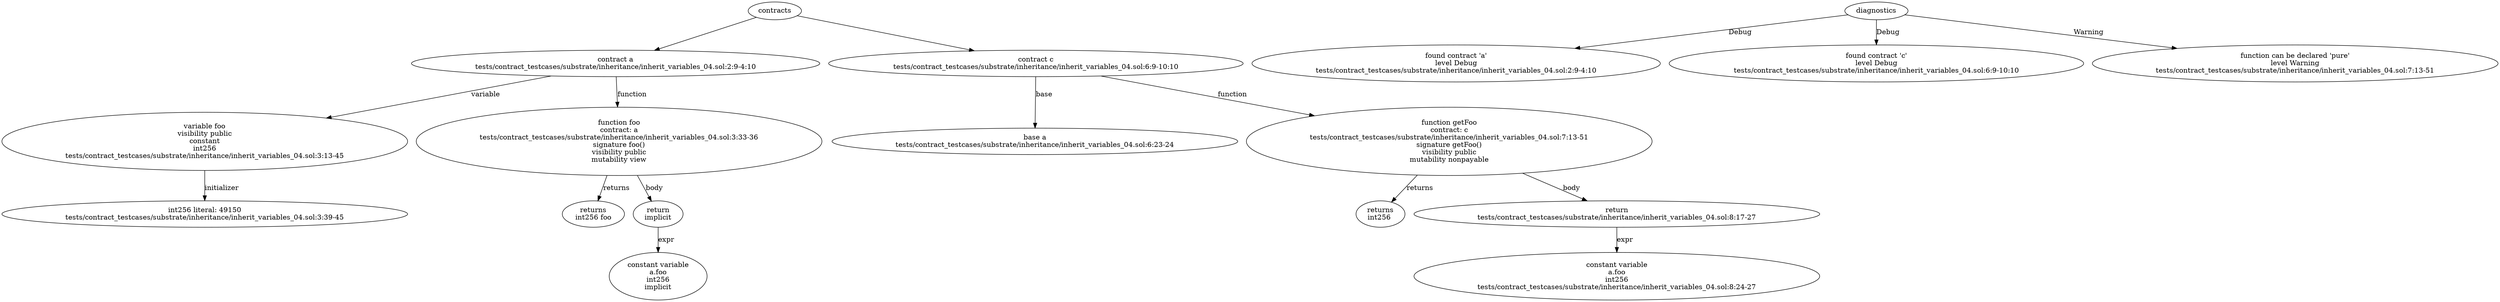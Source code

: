 strict digraph "tests/contract_testcases/substrate/inheritance/inherit_variables_04.sol" {
	contract [label="contract a\ntests/contract_testcases/substrate/inheritance/inherit_variables_04.sol:2:9-4:10"]
	var [label="variable foo\nvisibility public\nconstant\nint256\ntests/contract_testcases/substrate/inheritance/inherit_variables_04.sol:3:13-45"]
	number_literal [label="int256 literal: 49150\ntests/contract_testcases/substrate/inheritance/inherit_variables_04.sol:3:39-45"]
	foo [label="function foo\ncontract: a\ntests/contract_testcases/substrate/inheritance/inherit_variables_04.sol:3:33-36\nsignature foo()\nvisibility public\nmutability view"]
	returns [label="returns\nint256 foo"]
	return [label="return\nimplicit"]
	constant [label="constant variable\na.foo\nint256\nimplicit"]
	contract_8 [label="contract c\ntests/contract_testcases/substrate/inheritance/inherit_variables_04.sol:6:9-10:10"]
	base [label="base a\ntests/contract_testcases/substrate/inheritance/inherit_variables_04.sol:6:23-24"]
	getFoo [label="function getFoo\ncontract: c\ntests/contract_testcases/substrate/inheritance/inherit_variables_04.sol:7:13-51\nsignature getFoo()\nvisibility public\nmutability nonpayable"]
	returns_11 [label="returns\nint256 "]
	return_12 [label="return\ntests/contract_testcases/substrate/inheritance/inherit_variables_04.sol:8:17-27"]
	constant_13 [label="constant variable\na.foo\nint256\ntests/contract_testcases/substrate/inheritance/inherit_variables_04.sol:8:24-27"]
	diagnostic [label="found contract 'a'\nlevel Debug\ntests/contract_testcases/substrate/inheritance/inherit_variables_04.sol:2:9-4:10"]
	diagnostic_16 [label="found contract 'c'\nlevel Debug\ntests/contract_testcases/substrate/inheritance/inherit_variables_04.sol:6:9-10:10"]
	diagnostic_17 [label="function can be declared 'pure'\nlevel Warning\ntests/contract_testcases/substrate/inheritance/inherit_variables_04.sol:7:13-51"]
	contracts -> contract
	contract -> var [label="variable"]
	var -> number_literal [label="initializer"]
	contract -> foo [label="function"]
	foo -> returns [label="returns"]
	foo -> return [label="body"]
	return -> constant [label="expr"]
	contracts -> contract_8
	contract_8 -> base [label="base"]
	contract_8 -> getFoo [label="function"]
	getFoo -> returns_11 [label="returns"]
	getFoo -> return_12 [label="body"]
	return_12 -> constant_13 [label="expr"]
	diagnostics -> diagnostic [label="Debug"]
	diagnostics -> diagnostic_16 [label="Debug"]
	diagnostics -> diagnostic_17 [label="Warning"]
}
